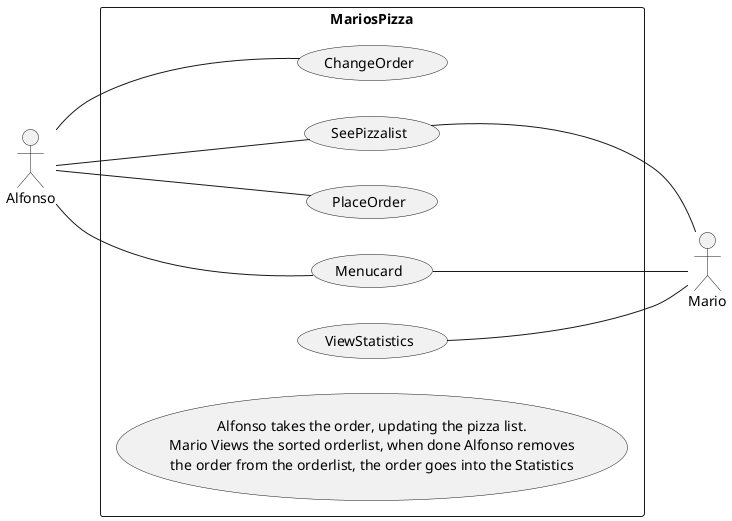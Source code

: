    @startuml
left to right direction
skinparam packageStyle rectangle

actor Mario
actor Alfonso
rectangle MariosPizza  {


 Alfonso -- (ChangeOrder)
Alfonso -- (SeePizzalist)
Alfonso -- (PlaceOrder)
Alfonso --(Menucard)


(ViewStatistics) -- Mario
(SeePizzalist) -- Mario
(Menucard) -- Mario



usecase UC1 as "
Alfonso takes the order, updating the pizza list.
Mario Views the sorted orderlist, when done Alfonso removes
the order from the orderlist, the order goes into the Statistics
"
@enduml